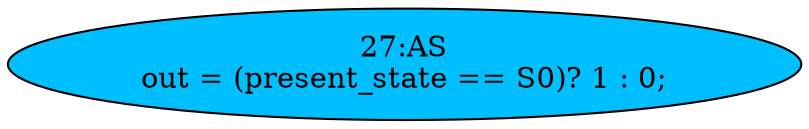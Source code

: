 strict digraph "" {
	node [label="\N"];
	"27:AS"	[ast="<pyverilog.vparser.ast.Assign object at 0x7efc79aeea10>",
		def_var="['out']",
		fillcolor=deepskyblue,
		label="27:AS
out = (present_state == S0)? 1 : 0;",
		statements="[]",
		style=filled,
		typ=Assign,
		use_var="['present_state']"];
}
